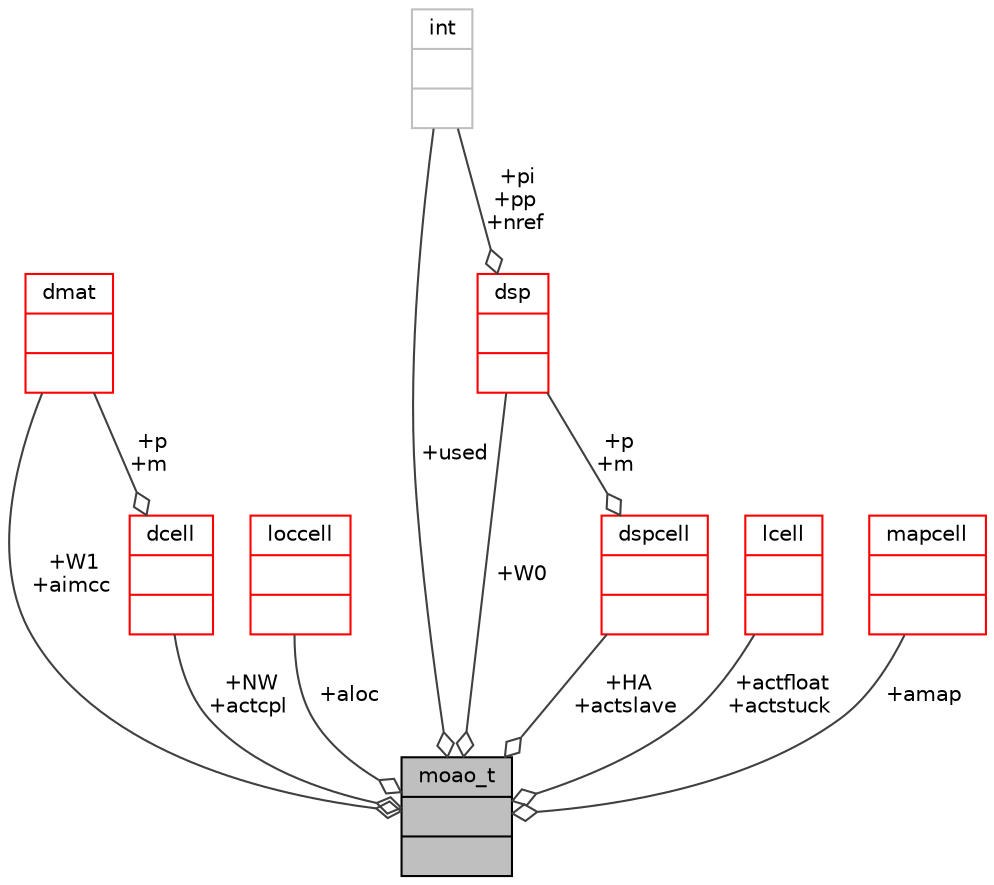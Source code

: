 digraph "moao_t"
{
 // INTERACTIVE_SVG=YES
  bgcolor="transparent";
  edge [fontname="Helvetica",fontsize="10",labelfontname="Helvetica",labelfontsize="10"];
  node [fontname="Helvetica",fontsize="10",shape=record];
  Node160 [label="{moao_t\n||}",height=0.2,width=0.4,color="black", fillcolor="grey75", style="filled", fontcolor="black"];
  Node161 -> Node160 [color="grey25",fontsize="10",style="solid",label=" +NW\n+actcpl" ,arrowhead="odiamond",fontname="Helvetica"];
  Node161 [label="{dcell\n||}",height=0.2,width=0.4,color="red",URL="$type_8h.html#structdcell"];
  Node169 -> Node161 [color="grey25",fontsize="10",style="solid",label=" +p\n+m" ,arrowhead="odiamond",fontname="Helvetica"];
  Node169 [label="{dmat\n||}",height=0.2,width=0.4,color="red",URL="$type_8h.html#structdmat"];
  Node175 -> Node160 [color="grey25",fontsize="10",style="solid",label=" +aloc" ,arrowhead="odiamond",fontname="Helvetica"];
  Node175 [label="{loccell\n||}",height=0.2,width=0.4,color="red",URL="$type_8h.html#structloccell"];
  Node180 -> Node160 [color="grey25",fontsize="10",style="solid",label=" +HA\n+actslave" ,arrowhead="odiamond",fontname="Helvetica"];
  Node180 [label="{dspcell\n||}",height=0.2,width=0.4,color="red",URL="$type_8h.html#structdspcell"];
  Node181 -> Node180 [color="grey25",fontsize="10",style="solid",label=" +p\n+m" ,arrowhead="odiamond",fontname="Helvetica"];
  Node181 [label="{dsp\n||}",height=0.2,width=0.4,color="red",URL="$type_8h.html#structdsp"];
  Node164 -> Node181 [color="grey25",fontsize="10",style="solid",label=" +pi\n+pp\n+nref" ,arrowhead="odiamond",fontname="Helvetica"];
  Node164 [label="{int\n||}",height=0.2,width=0.4,color="grey75"];
  Node182 -> Node160 [color="grey25",fontsize="10",style="solid",label=" +actfloat\n+actstuck" ,arrowhead="odiamond",fontname="Helvetica"];
  Node182 [label="{lcell\n||}",height=0.2,width=0.4,color="red",URL="$type_8h.html#structlcell"];
  Node164 -> Node160 [color="grey25",fontsize="10",style="solid",label=" +used" ,arrowhead="odiamond",fontname="Helvetica"];
  Node169 -> Node160 [color="grey25",fontsize="10",style="solid",label=" +W1\n+aimcc" ,arrowhead="odiamond",fontname="Helvetica"];
  Node184 -> Node160 [color="grey25",fontsize="10",style="solid",label=" +amap" ,arrowhead="odiamond",fontname="Helvetica"];
  Node184 [label="{mapcell\n||}",height=0.2,width=0.4,color="red",URL="$type_8h.html#structmapcell"];
  Node181 -> Node160 [color="grey25",fontsize="10",style="solid",label=" +W0" ,arrowhead="odiamond",fontname="Helvetica"];
}
